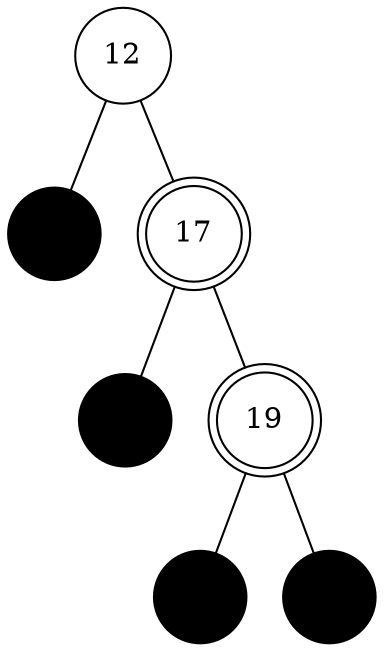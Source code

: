 graph step5 { node[ordering=out]; 17 [shape=doublecircle]; 19 [shape=doublecircle]; 12 [shape=circle]; node [shape=circle, color=black]; e1 [style=filled, fillcolor=black]; e2 [style=filled, fillcolor=black]; e3 [style=filled, fillcolor=black]; e4 [style=filled, fillcolor=black]; 12--e1; 12--17; 17--e4; 17--19; 19--e2 19--e3 }
